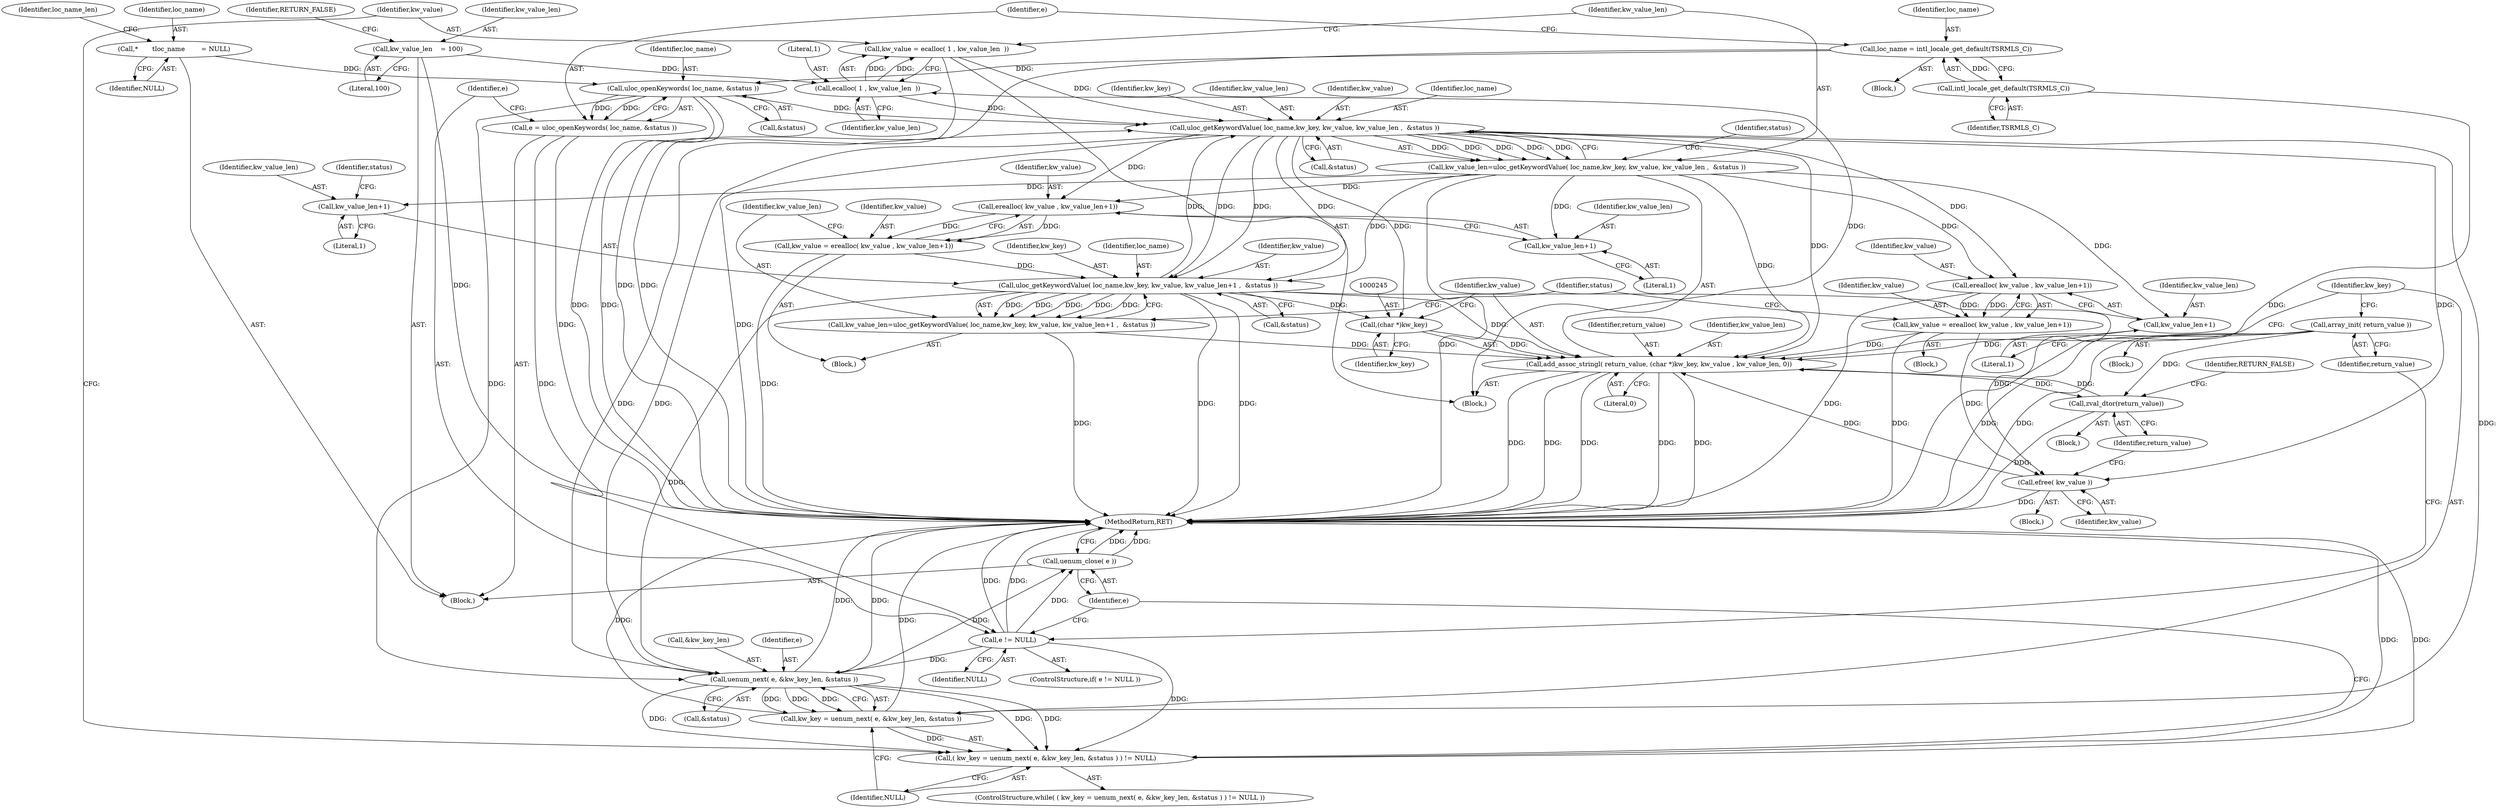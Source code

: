 digraph "0_php-src_97eff7eb57fc2320c267a949cffd622c38712484?w=1_7@API" {
"1000177" [label="(Call,kw_value = ecalloc( 1 , kw_value_len  ))"];
"1000179" [label="(Call,ecalloc( 1 , kw_value_len  ))"];
"1000242" [label="(Call,add_assoc_stringl( return_value, (char *)kw_key, kw_value , kw_value_len, 0))"];
"1000163" [label="(Call,array_init( return_value ))"];
"1000239" [label="(Call,zval_dtor(return_value))"];
"1000244" [label="(Call,(char *)kw_key)"];
"1000184" [label="(Call,uloc_getKeywordValue( loc_name,kw_key, kw_value, kw_value_len ,  &status ))"];
"1000208" [label="(Call,uloc_getKeywordValue( loc_name,kw_key, kw_value, kw_value_len+1 ,  &status ))"];
"1000199" [label="(Call,kw_value = erealloc( kw_value , kw_value_len+1))"];
"1000201" [label="(Call,erealloc( kw_value , kw_value_len+1))"];
"1000182" [label="(Call,kw_value_len=uloc_getKeywordValue( loc_name,kw_key, kw_value, kw_value_len ,  &status ))"];
"1000154" [label="(Call,uloc_openKeywords( loc_name, &status ))"];
"1000148" [label="(Call,loc_name = intl_locale_get_default(TSRMLS_C))"];
"1000150" [label="(Call,intl_locale_get_default(TSRMLS_C))"];
"1000126" [label="(Call,*       \tloc_name        = NULL)"];
"1000167" [label="(Call,kw_key = uenum_next( e, &kw_key_len, &status ))"];
"1000169" [label="(Call,uenum_next( e, &kw_key_len, &status ))"];
"1000159" [label="(Call,e != NULL)"];
"1000152" [label="(Call,e = uloc_openKeywords( loc_name, &status ))"];
"1000177" [label="(Call,kw_value = ecalloc( 1 , kw_value_len  ))"];
"1000237" [label="(Call,efree( kw_value ))"];
"1000223" [label="(Call,kw_value = erealloc( kw_value , kw_value_len+1))"];
"1000225" [label="(Call,erealloc( kw_value , kw_value_len+1))"];
"1000206" [label="(Call,kw_value_len=uloc_getKeywordValue( loc_name,kw_key, kw_value, kw_value_len+1 ,  &status ))"];
"1000138" [label="(Call,kw_value_len    = 100)"];
"1000166" [label="(Call,( kw_key = uenum_next( e, &kw_key_len, &status ) ) != NULL)"];
"1000250" [label="(Call,uenum_close( e ))"];
"1000203" [label="(Call,kw_value_len+1)"];
"1000212" [label="(Call,kw_value_len+1)"];
"1000227" [label="(Call,kw_value_len+1)"];
"1000227" [label="(Call,kw_value_len+1)"];
"1000171" [label="(Call,&kw_key_len)"];
"1000162" [label="(Block,)"];
"1000160" [label="(Identifier,e)"];
"1000193" [label="(Identifier,status)"];
"1000202" [label="(Identifier,kw_value)"];
"1000156" [label="(Call,&status)"];
"1000184" [label="(Call,uloc_getKeywordValue( loc_name,kw_key, kw_value, kw_value_len ,  &status ))"];
"1000165" [label="(ControlStructure,while( ( kw_key = uenum_next( e, &kw_key_len, &status ) ) != NULL ))"];
"1000233" [label="(Block,)"];
"1000152" [label="(Call,e = uloc_openKeywords( loc_name, &status ))"];
"1000243" [label="(Identifier,return_value)"];
"1000210" [label="(Identifier,kw_key)"];
"1000212" [label="(Call,kw_value_len+1)"];
"1000223" [label="(Call,kw_value = erealloc( kw_value , kw_value_len+1))"];
"1000139" [label="(Identifier,kw_value_len)"];
"1000242" [label="(Call,add_assoc_stringl( return_value, (char *)kw_key, kw_value , kw_value_len, 0))"];
"1000159" [label="(Call,e != NULL)"];
"1000186" [label="(Identifier,kw_key)"];
"1000188" [label="(Identifier,kw_value_len)"];
"1000187" [label="(Identifier,kw_value)"];
"1000200" [label="(Identifier,kw_value)"];
"1000183" [label="(Identifier,kw_value_len)"];
"1000138" [label="(Call,kw_value_len    = 100)"];
"1000225" [label="(Call,erealloc( kw_value , kw_value_len+1))"];
"1000154" [label="(Call,uloc_openKeywords( loc_name, &status ))"];
"1000140" [label="(Literal,100)"];
"1000215" [label="(Call,&status)"];
"1000244" [label="(Call,(char *)kw_key)"];
"1000203" [label="(Call,kw_value_len+1)"];
"1000251" [label="(Identifier,e)"];
"1000181" [label="(Identifier,kw_value_len)"];
"1000168" [label="(Identifier,kw_key)"];
"1000248" [label="(Identifier,kw_value_len)"];
"1000204" [label="(Identifier,kw_value_len)"];
"1000214" [label="(Literal,1)"];
"1000176" [label="(Block,)"];
"1000147" [label="(Block,)"];
"1000213" [label="(Identifier,kw_value_len)"];
"1000224" [label="(Identifier,kw_value)"];
"1000127" [label="(Identifier,loc_name)"];
"1000241" [label="(Identifier,RETURN_FALSE)"];
"1000175" [label="(Identifier,NULL)"];
"1000178" [label="(Identifier,kw_value)"];
"1000228" [label="(Identifier,kw_value_len)"];
"1000170" [label="(Identifier,e)"];
"1000161" [label="(Identifier,NULL)"];
"1000166" [label="(Call,( kw_key = uenum_next( e, &kw_key_len, &status ) ) != NULL)"];
"1000128" [label="(Identifier,NULL)"];
"1000173" [label="(Call,&status)"];
"1000222" [label="(Block,)"];
"1000240" [label="(Identifier,return_value)"];
"1000169" [label="(Call,uenum_next( e, &kw_key_len, &status ))"];
"1000236" [label="(Block,)"];
"1000150" [label="(Call,intl_locale_get_default(TSRMLS_C))"];
"1000252" [label="(MethodReturn,RET)"];
"1000151" [label="(Identifier,TSRMLS_C)"];
"1000126" [label="(Call,*       \tloc_name        = NULL)"];
"1000153" [label="(Identifier,e)"];
"1000164" [label="(Identifier,return_value)"];
"1000229" [label="(Literal,1)"];
"1000177" [label="(Call,kw_value = ecalloc( 1 , kw_value_len  ))"];
"1000195" [label="(Block,)"];
"1000182" [label="(Call,kw_value_len=uloc_getKeywordValue( loc_name,kw_key, kw_value, kw_value_len ,  &status ))"];
"1000249" [label="(Literal,0)"];
"1000131" [label="(Identifier,loc_name_len)"];
"1000148" [label="(Call,loc_name = intl_locale_get_default(TSRMLS_C))"];
"1000179" [label="(Call,ecalloc( 1 , kw_value_len  ))"];
"1000237" [label="(Call,efree( kw_value ))"];
"1000209" [label="(Identifier,loc_name)"];
"1000226" [label="(Identifier,kw_value)"];
"1000246" [label="(Identifier,kw_key)"];
"1000206" [label="(Call,kw_value_len=uloc_getKeywordValue( loc_name,kw_key, kw_value, kw_value_len+1 ,  &status ))"];
"1000142" [label="(Identifier,RETURN_FALSE)"];
"1000205" [label="(Literal,1)"];
"1000207" [label="(Identifier,kw_value_len)"];
"1000185" [label="(Identifier,loc_name)"];
"1000238" [label="(Identifier,kw_value)"];
"1000250" [label="(Call,uenum_close( e ))"];
"1000149" [label="(Identifier,loc_name)"];
"1000201" [label="(Call,erealloc( kw_value , kw_value_len+1))"];
"1000211" [label="(Identifier,kw_value)"];
"1000167" [label="(Call,kw_key = uenum_next( e, &kw_key_len, &status ))"];
"1000208" [label="(Call,uloc_getKeywordValue( loc_name,kw_key, kw_value, kw_value_len+1 ,  &status ))"];
"1000180" [label="(Literal,1)"];
"1000189" [label="(Call,&status)"];
"1000232" [label="(Identifier,status)"];
"1000216" [label="(Identifier,status)"];
"1000163" [label="(Call,array_init( return_value ))"];
"1000247" [label="(Identifier,kw_value)"];
"1000155" [label="(Identifier,loc_name)"];
"1000158" [label="(ControlStructure,if( e != NULL ))"];
"1000199" [label="(Call,kw_value = erealloc( kw_value , kw_value_len+1))"];
"1000108" [label="(Block,)"];
"1000239" [label="(Call,zval_dtor(return_value))"];
"1000177" -> "1000176"  [label="AST: "];
"1000177" -> "1000179"  [label="CFG: "];
"1000178" -> "1000177"  [label="AST: "];
"1000179" -> "1000177"  [label="AST: "];
"1000183" -> "1000177"  [label="CFG: "];
"1000177" -> "1000252"  [label="DDG: "];
"1000179" -> "1000177"  [label="DDG: "];
"1000179" -> "1000177"  [label="DDG: "];
"1000177" -> "1000184"  [label="DDG: "];
"1000179" -> "1000181"  [label="CFG: "];
"1000180" -> "1000179"  [label="AST: "];
"1000181" -> "1000179"  [label="AST: "];
"1000242" -> "1000179"  [label="DDG: "];
"1000138" -> "1000179"  [label="DDG: "];
"1000179" -> "1000184"  [label="DDG: "];
"1000242" -> "1000176"  [label="AST: "];
"1000242" -> "1000249"  [label="CFG: "];
"1000243" -> "1000242"  [label="AST: "];
"1000244" -> "1000242"  [label="AST: "];
"1000247" -> "1000242"  [label="AST: "];
"1000248" -> "1000242"  [label="AST: "];
"1000249" -> "1000242"  [label="AST: "];
"1000168" -> "1000242"  [label="CFG: "];
"1000242" -> "1000252"  [label="DDG: "];
"1000242" -> "1000252"  [label="DDG: "];
"1000242" -> "1000252"  [label="DDG: "];
"1000242" -> "1000252"  [label="DDG: "];
"1000242" -> "1000252"  [label="DDG: "];
"1000242" -> "1000239"  [label="DDG: "];
"1000163" -> "1000242"  [label="DDG: "];
"1000239" -> "1000242"  [label="DDG: "];
"1000244" -> "1000242"  [label="DDG: "];
"1000184" -> "1000242"  [label="DDG: "];
"1000237" -> "1000242"  [label="DDG: "];
"1000208" -> "1000242"  [label="DDG: "];
"1000223" -> "1000242"  [label="DDG: "];
"1000206" -> "1000242"  [label="DDG: "];
"1000182" -> "1000242"  [label="DDG: "];
"1000163" -> "1000162"  [label="AST: "];
"1000163" -> "1000164"  [label="CFG: "];
"1000164" -> "1000163"  [label="AST: "];
"1000168" -> "1000163"  [label="CFG: "];
"1000163" -> "1000252"  [label="DDG: "];
"1000163" -> "1000252"  [label="DDG: "];
"1000163" -> "1000239"  [label="DDG: "];
"1000239" -> "1000233"  [label="AST: "];
"1000239" -> "1000240"  [label="CFG: "];
"1000240" -> "1000239"  [label="AST: "];
"1000241" -> "1000239"  [label="CFG: "];
"1000239" -> "1000252"  [label="DDG: "];
"1000244" -> "1000246"  [label="CFG: "];
"1000245" -> "1000244"  [label="AST: "];
"1000246" -> "1000244"  [label="AST: "];
"1000247" -> "1000244"  [label="CFG: "];
"1000184" -> "1000244"  [label="DDG: "];
"1000208" -> "1000244"  [label="DDG: "];
"1000184" -> "1000182"  [label="AST: "];
"1000184" -> "1000189"  [label="CFG: "];
"1000185" -> "1000184"  [label="AST: "];
"1000186" -> "1000184"  [label="AST: "];
"1000187" -> "1000184"  [label="AST: "];
"1000188" -> "1000184"  [label="AST: "];
"1000189" -> "1000184"  [label="AST: "];
"1000182" -> "1000184"  [label="CFG: "];
"1000184" -> "1000252"  [label="DDG: "];
"1000184" -> "1000169"  [label="DDG: "];
"1000184" -> "1000182"  [label="DDG: "];
"1000184" -> "1000182"  [label="DDG: "];
"1000184" -> "1000182"  [label="DDG: "];
"1000184" -> "1000182"  [label="DDG: "];
"1000184" -> "1000182"  [label="DDG: "];
"1000208" -> "1000184"  [label="DDG: "];
"1000154" -> "1000184"  [label="DDG: "];
"1000167" -> "1000184"  [label="DDG: "];
"1000169" -> "1000184"  [label="DDG: "];
"1000184" -> "1000201"  [label="DDG: "];
"1000184" -> "1000208"  [label="DDG: "];
"1000184" -> "1000208"  [label="DDG: "];
"1000184" -> "1000208"  [label="DDG: "];
"1000184" -> "1000225"  [label="DDG: "];
"1000184" -> "1000237"  [label="DDG: "];
"1000208" -> "1000206"  [label="AST: "];
"1000208" -> "1000215"  [label="CFG: "];
"1000209" -> "1000208"  [label="AST: "];
"1000210" -> "1000208"  [label="AST: "];
"1000211" -> "1000208"  [label="AST: "];
"1000212" -> "1000208"  [label="AST: "];
"1000215" -> "1000208"  [label="AST: "];
"1000206" -> "1000208"  [label="CFG: "];
"1000208" -> "1000252"  [label="DDG: "];
"1000208" -> "1000252"  [label="DDG: "];
"1000208" -> "1000169"  [label="DDG: "];
"1000208" -> "1000206"  [label="DDG: "];
"1000208" -> "1000206"  [label="DDG: "];
"1000208" -> "1000206"  [label="DDG: "];
"1000208" -> "1000206"  [label="DDG: "];
"1000208" -> "1000206"  [label="DDG: "];
"1000199" -> "1000208"  [label="DDG: "];
"1000182" -> "1000208"  [label="DDG: "];
"1000208" -> "1000237"  [label="DDG: "];
"1000199" -> "1000195"  [label="AST: "];
"1000199" -> "1000201"  [label="CFG: "];
"1000200" -> "1000199"  [label="AST: "];
"1000201" -> "1000199"  [label="AST: "];
"1000207" -> "1000199"  [label="CFG: "];
"1000199" -> "1000252"  [label="DDG: "];
"1000201" -> "1000199"  [label="DDG: "];
"1000201" -> "1000199"  [label="DDG: "];
"1000201" -> "1000203"  [label="CFG: "];
"1000202" -> "1000201"  [label="AST: "];
"1000203" -> "1000201"  [label="AST: "];
"1000182" -> "1000201"  [label="DDG: "];
"1000182" -> "1000176"  [label="AST: "];
"1000183" -> "1000182"  [label="AST: "];
"1000193" -> "1000182"  [label="CFG: "];
"1000182" -> "1000252"  [label="DDG: "];
"1000182" -> "1000203"  [label="DDG: "];
"1000182" -> "1000212"  [label="DDG: "];
"1000182" -> "1000225"  [label="DDG: "];
"1000182" -> "1000227"  [label="DDG: "];
"1000154" -> "1000152"  [label="AST: "];
"1000154" -> "1000156"  [label="CFG: "];
"1000155" -> "1000154"  [label="AST: "];
"1000156" -> "1000154"  [label="AST: "];
"1000152" -> "1000154"  [label="CFG: "];
"1000154" -> "1000252"  [label="DDG: "];
"1000154" -> "1000252"  [label="DDG: "];
"1000154" -> "1000152"  [label="DDG: "];
"1000154" -> "1000152"  [label="DDG: "];
"1000148" -> "1000154"  [label="DDG: "];
"1000126" -> "1000154"  [label="DDG: "];
"1000154" -> "1000169"  [label="DDG: "];
"1000148" -> "1000147"  [label="AST: "];
"1000148" -> "1000150"  [label="CFG: "];
"1000149" -> "1000148"  [label="AST: "];
"1000150" -> "1000148"  [label="AST: "];
"1000153" -> "1000148"  [label="CFG: "];
"1000148" -> "1000252"  [label="DDG: "];
"1000150" -> "1000148"  [label="DDG: "];
"1000150" -> "1000151"  [label="CFG: "];
"1000151" -> "1000150"  [label="AST: "];
"1000150" -> "1000252"  [label="DDG: "];
"1000126" -> "1000108"  [label="AST: "];
"1000126" -> "1000128"  [label="CFG: "];
"1000127" -> "1000126"  [label="AST: "];
"1000128" -> "1000126"  [label="AST: "];
"1000131" -> "1000126"  [label="CFG: "];
"1000167" -> "1000166"  [label="AST: "];
"1000167" -> "1000169"  [label="CFG: "];
"1000168" -> "1000167"  [label="AST: "];
"1000169" -> "1000167"  [label="AST: "];
"1000175" -> "1000167"  [label="CFG: "];
"1000167" -> "1000252"  [label="DDG: "];
"1000167" -> "1000252"  [label="DDG: "];
"1000167" -> "1000166"  [label="DDG: "];
"1000169" -> "1000167"  [label="DDG: "];
"1000169" -> "1000167"  [label="DDG: "];
"1000169" -> "1000167"  [label="DDG: "];
"1000169" -> "1000173"  [label="CFG: "];
"1000170" -> "1000169"  [label="AST: "];
"1000171" -> "1000169"  [label="AST: "];
"1000173" -> "1000169"  [label="AST: "];
"1000169" -> "1000252"  [label="DDG: "];
"1000169" -> "1000252"  [label="DDG: "];
"1000169" -> "1000166"  [label="DDG: "];
"1000169" -> "1000166"  [label="DDG: "];
"1000169" -> "1000166"  [label="DDG: "];
"1000159" -> "1000169"  [label="DDG: "];
"1000169" -> "1000250"  [label="DDG: "];
"1000159" -> "1000158"  [label="AST: "];
"1000159" -> "1000161"  [label="CFG: "];
"1000160" -> "1000159"  [label="AST: "];
"1000161" -> "1000159"  [label="AST: "];
"1000164" -> "1000159"  [label="CFG: "];
"1000251" -> "1000159"  [label="CFG: "];
"1000159" -> "1000252"  [label="DDG: "];
"1000159" -> "1000252"  [label="DDG: "];
"1000152" -> "1000159"  [label="DDG: "];
"1000159" -> "1000166"  [label="DDG: "];
"1000159" -> "1000250"  [label="DDG: "];
"1000152" -> "1000108"  [label="AST: "];
"1000153" -> "1000152"  [label="AST: "];
"1000160" -> "1000152"  [label="CFG: "];
"1000152" -> "1000252"  [label="DDG: "];
"1000237" -> "1000236"  [label="AST: "];
"1000237" -> "1000238"  [label="CFG: "];
"1000238" -> "1000237"  [label="AST: "];
"1000240" -> "1000237"  [label="CFG: "];
"1000237" -> "1000252"  [label="DDG: "];
"1000223" -> "1000237"  [label="DDG: "];
"1000223" -> "1000222"  [label="AST: "];
"1000223" -> "1000225"  [label="CFG: "];
"1000224" -> "1000223"  [label="AST: "];
"1000225" -> "1000223"  [label="AST: "];
"1000232" -> "1000223"  [label="CFG: "];
"1000223" -> "1000252"  [label="DDG: "];
"1000225" -> "1000223"  [label="DDG: "];
"1000225" -> "1000223"  [label="DDG: "];
"1000225" -> "1000227"  [label="CFG: "];
"1000226" -> "1000225"  [label="AST: "];
"1000227" -> "1000225"  [label="AST: "];
"1000225" -> "1000252"  [label="DDG: "];
"1000206" -> "1000195"  [label="AST: "];
"1000207" -> "1000206"  [label="AST: "];
"1000232" -> "1000206"  [label="CFG: "];
"1000206" -> "1000252"  [label="DDG: "];
"1000138" -> "1000108"  [label="AST: "];
"1000138" -> "1000140"  [label="CFG: "];
"1000139" -> "1000138"  [label="AST: "];
"1000140" -> "1000138"  [label="AST: "];
"1000142" -> "1000138"  [label="CFG: "];
"1000138" -> "1000252"  [label="DDG: "];
"1000166" -> "1000165"  [label="AST: "];
"1000166" -> "1000175"  [label="CFG: "];
"1000175" -> "1000166"  [label="AST: "];
"1000178" -> "1000166"  [label="CFG: "];
"1000251" -> "1000166"  [label="CFG: "];
"1000166" -> "1000252"  [label="DDG: "];
"1000166" -> "1000252"  [label="DDG: "];
"1000250" -> "1000108"  [label="AST: "];
"1000250" -> "1000251"  [label="CFG: "];
"1000251" -> "1000250"  [label="AST: "];
"1000252" -> "1000250"  [label="CFG: "];
"1000250" -> "1000252"  [label="DDG: "];
"1000250" -> "1000252"  [label="DDG: "];
"1000203" -> "1000205"  [label="CFG: "];
"1000204" -> "1000203"  [label="AST: "];
"1000205" -> "1000203"  [label="AST: "];
"1000212" -> "1000214"  [label="CFG: "];
"1000213" -> "1000212"  [label="AST: "];
"1000214" -> "1000212"  [label="AST: "];
"1000216" -> "1000212"  [label="CFG: "];
"1000227" -> "1000229"  [label="CFG: "];
"1000228" -> "1000227"  [label="AST: "];
"1000229" -> "1000227"  [label="AST: "];
}
